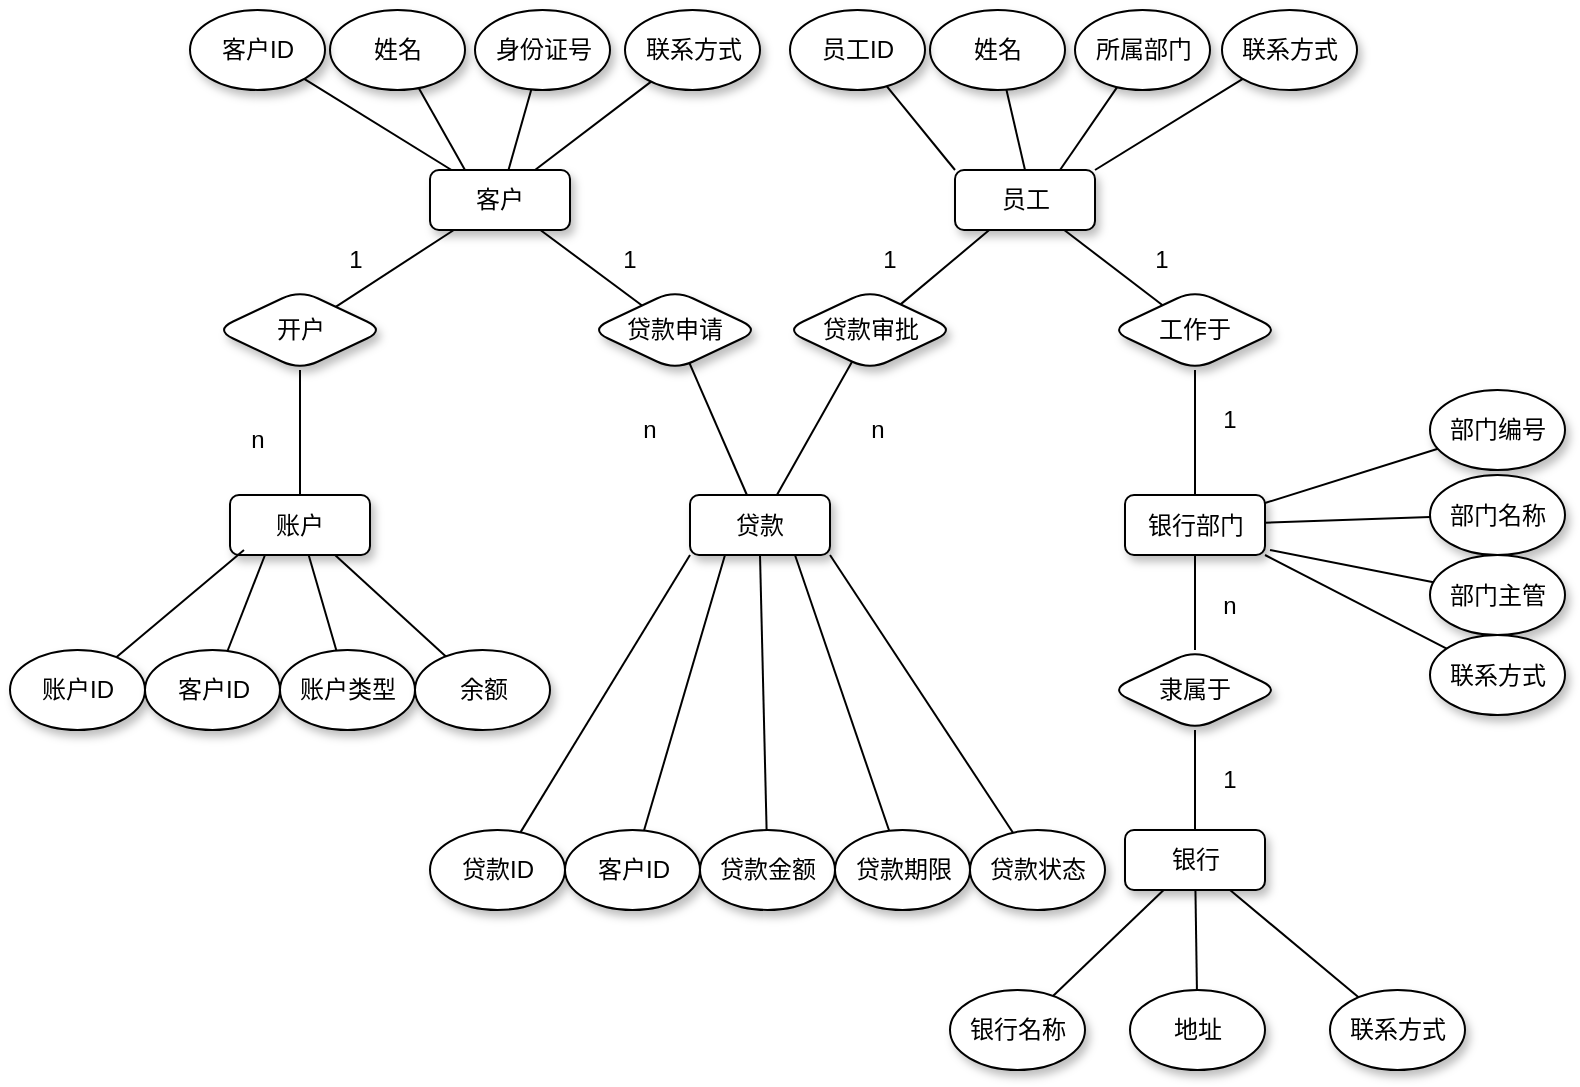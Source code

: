 <mxfile>
    <diagram id="WZQ0aDHP0Yc-spQVtL99" name="第 1 页">
        <mxGraphModel dx="1292" dy="779" grid="1" gridSize="10" guides="1" tooltips="1" connect="1" arrows="1" fold="1" page="1" pageScale="1" pageWidth="827" pageHeight="1169" math="0" shadow="0">
            <root>
                <mxCell id="0"/>
                <mxCell id="1" parent="0"/>
                <mxCell id="14" value="" style="edgeStyle=none;html=1;strokeColor=default;endArrow=none;endFill=0;rounded=1;" parent="1" source="2" target="13" edge="1">
                    <mxGeometry relative="1" as="geometry"/>
                </mxCell>
                <mxCell id="2" value="银行" style="rounded=1;whiteSpace=wrap;html=1;glass=0;shadow=1;" parent="1" vertex="1">
                    <mxGeometry x="567.5" y="530" width="70" height="30" as="geometry"/>
                </mxCell>
                <mxCell id="18" value="" style="edgeStyle=none;html=1;strokeColor=default;endArrow=none;endFill=0;rounded=1;" parent="1" source="3" target="10" edge="1">
                    <mxGeometry relative="1" as="geometry"/>
                </mxCell>
                <mxCell id="3" value="客户" style="rounded=1;whiteSpace=wrap;html=1;glass=0;shadow=1;" parent="1" vertex="1">
                    <mxGeometry x="220" y="200" width="70" height="30" as="geometry"/>
                </mxCell>
                <mxCell id="4" value="账户" style="rounded=1;whiteSpace=wrap;html=1;glass=0;shadow=1;" parent="1" vertex="1">
                    <mxGeometry x="120" y="362.5" width="70" height="30" as="geometry"/>
                </mxCell>
                <mxCell id="5" value="贷款" style="rounded=1;whiteSpace=wrap;html=1;glass=0;shadow=1;" parent="1" vertex="1">
                    <mxGeometry x="350" y="362.5" width="70" height="30" as="geometry"/>
                </mxCell>
                <mxCell id="6" value="银行部门" style="rounded=1;whiteSpace=wrap;html=1;glass=0;shadow=1;" parent="1" vertex="1">
                    <mxGeometry x="567.5" y="362.5" width="70" height="30" as="geometry"/>
                </mxCell>
                <mxCell id="21" value="" style="edgeStyle=none;html=1;strokeColor=default;endArrow=none;endFill=0;rounded=1;" parent="1" source="7" target="12" edge="1">
                    <mxGeometry relative="1" as="geometry"/>
                </mxCell>
                <mxCell id="25" value="" style="edgeStyle=none;html=1;strokeColor=default;endArrow=none;endFill=0;rounded=1;" parent="1" source="7" target="11" edge="1">
                    <mxGeometry relative="1" as="geometry"/>
                </mxCell>
                <mxCell id="7" value="员工" style="rounded=1;whiteSpace=wrap;html=1;glass=0;shadow=1;" parent="1" vertex="1">
                    <mxGeometry x="482.5" y="200" width="70" height="30" as="geometry"/>
                </mxCell>
                <mxCell id="16" value="" style="edgeStyle=none;html=1;strokeColor=default;endArrow=none;endFill=0;rounded=1;" parent="1" source="9" target="3" edge="1">
                    <mxGeometry relative="1" as="geometry"/>
                </mxCell>
                <mxCell id="17" value="" style="edgeStyle=none;html=1;strokeColor=default;endArrow=none;endFill=0;rounded=1;" parent="1" source="9" target="4" edge="1">
                    <mxGeometry relative="1" as="geometry"/>
                </mxCell>
                <mxCell id="9" value="开户&lt;span style=&quot;color: rgba(0, 0, 0, 0); font-family: monospace; font-size: 0px; text-align: start;&quot;&gt;%3CmxGraphModel%3E%3Croot%3E%3CmxCell%20id%3D%220%22%2F%3E%3CmxCell%20id%3D%221%22%20parent%3D%220%22%2F%3E%3CmxCell%20id%3D%222%22%20value%3D%22%E9%93%B6%E8%A1%8C%E9%83%A8%E9%97%A8%22%20style%3D%22rounded%3D1%3BwhiteSpace%3Dwrap%3Bhtml%3D1%3Bglass%3D0%3Bshadow%3D1%3B%22%20vertex%3D%221%22%20parent%3D%221%22%3E%3CmxGeometry%20x%3D%22320%22%20y%3D%22780%22%20width%3D%2270%22%20height%3D%2230%22%20as%3D%22geometry%22%2F%3E%3C%2FmxCell%3E%3C%2Froot%3E%3C%2FmxGraphModel%3E&lt;/span&gt;" style="rhombus;whiteSpace=wrap;html=1;rounded=1;shadow=1;glass=0;sketch=0;" parent="1" vertex="1">
                    <mxGeometry x="112.5" y="260" width="85" height="40" as="geometry"/>
                </mxCell>
                <mxCell id="19" value="" style="edgeStyle=none;html=1;strokeColor=default;endArrow=none;endFill=0;rounded=1;" parent="1" source="10" target="5" edge="1">
                    <mxGeometry relative="1" as="geometry"/>
                </mxCell>
                <mxCell id="10" value="贷款申请" style="rhombus;whiteSpace=wrap;html=1;rounded=1;shadow=1;glass=0;sketch=0;" parent="1" vertex="1">
                    <mxGeometry x="300" y="260" width="85" height="40" as="geometry"/>
                </mxCell>
                <mxCell id="28" value="" style="edgeStyle=none;html=1;strokeColor=default;endArrow=none;endFill=0;rounded=1;" parent="1" source="11" target="5" edge="1">
                    <mxGeometry relative="1" as="geometry"/>
                </mxCell>
                <mxCell id="11" value="贷款审批" style="rhombus;whiteSpace=wrap;html=1;rounded=1;shadow=1;glass=0;sketch=0;" parent="1" vertex="1">
                    <mxGeometry x="397.5" y="260" width="85" height="40" as="geometry"/>
                </mxCell>
                <mxCell id="22" value="" style="edgeStyle=none;html=1;strokeColor=default;endArrow=none;endFill=0;rounded=1;" parent="1" source="12" target="6" edge="1">
                    <mxGeometry relative="1" as="geometry"/>
                </mxCell>
                <mxCell id="12" value="工作于" style="rhombus;whiteSpace=wrap;html=1;rounded=1;shadow=1;glass=0;sketch=0;" parent="1" vertex="1">
                    <mxGeometry x="560" y="260" width="85" height="40" as="geometry"/>
                </mxCell>
                <mxCell id="15" value="" style="edgeStyle=none;html=1;strokeColor=default;endArrow=none;endFill=0;rounded=1;" parent="1" source="13" target="6" edge="1">
                    <mxGeometry relative="1" as="geometry"/>
                </mxCell>
                <mxCell id="13" value="隶属于" style="rhombus;whiteSpace=wrap;html=1;rounded=1;shadow=1;glass=0;sketch=0;" parent="1" vertex="1">
                    <mxGeometry x="560" y="440" width="85" height="40" as="geometry"/>
                </mxCell>
                <mxCell id="31" value="" style="edgeStyle=none;html=1;endArrow=none;endFill=0;" edge="1" parent="1" source="27" target="2">
                    <mxGeometry relative="1" as="geometry"/>
                </mxCell>
                <mxCell id="27" value="银行名称" style="ellipse;whiteSpace=wrap;html=1;rounded=1;shadow=1;glass=0;sketch=0;" parent="1" vertex="1">
                    <mxGeometry x="480" y="610" width="67.5" height="40" as="geometry"/>
                </mxCell>
                <mxCell id="30" value="" style="edgeStyle=none;html=1;endArrow=none;endFill=0;" edge="1" parent="1" source="29" target="2">
                    <mxGeometry relative="1" as="geometry"/>
                </mxCell>
                <mxCell id="29" value="地址" style="ellipse;whiteSpace=wrap;html=1;rounded=1;shadow=1;glass=0;sketch=0;" vertex="1" parent="1">
                    <mxGeometry x="570" y="610" width="67.5" height="40" as="geometry"/>
                </mxCell>
                <mxCell id="35" value="" style="edgeStyle=none;html=1;endArrow=none;endFill=0;" edge="1" parent="1" source="33" target="6">
                    <mxGeometry relative="1" as="geometry"/>
                </mxCell>
                <mxCell id="33" value="部门编号" style="ellipse;whiteSpace=wrap;html=1;rounded=1;shadow=1;glass=0;sketch=0;" vertex="1" parent="1">
                    <mxGeometry x="720" y="310" width="67.5" height="40" as="geometry"/>
                </mxCell>
                <mxCell id="39" value="" style="edgeStyle=none;html=1;endArrow=none;endFill=0;" edge="1" parent="1" source="36" target="6">
                    <mxGeometry relative="1" as="geometry"/>
                </mxCell>
                <mxCell id="36" value="部门名称" style="ellipse;whiteSpace=wrap;html=1;rounded=1;shadow=1;glass=0;sketch=0;" vertex="1" parent="1">
                    <mxGeometry x="720" y="352.5" width="67.5" height="40" as="geometry"/>
                </mxCell>
                <mxCell id="40" value="" style="edgeStyle=none;html=1;endArrow=none;endFill=0;" edge="1" parent="1" source="37">
                    <mxGeometry relative="1" as="geometry">
                        <mxPoint x="640" y="390" as="targetPoint"/>
                    </mxGeometry>
                </mxCell>
                <mxCell id="37" value="部门主管" style="ellipse;whiteSpace=wrap;html=1;rounded=1;shadow=1;glass=0;sketch=0;" vertex="1" parent="1">
                    <mxGeometry x="720" y="392.5" width="67.5" height="40" as="geometry"/>
                </mxCell>
                <mxCell id="49" style="edgeStyle=none;html=1;entryX=0.25;entryY=0;entryDx=0;entryDy=0;endArrow=none;endFill=0;" edge="1" parent="1" source="43" target="3">
                    <mxGeometry relative="1" as="geometry"/>
                </mxCell>
                <mxCell id="43" value="姓名" style="ellipse;whiteSpace=wrap;html=1;rounded=1;shadow=1;glass=0;sketch=0;" vertex="1" parent="1">
                    <mxGeometry x="170" y="120" width="67.5" height="40" as="geometry"/>
                </mxCell>
                <mxCell id="48" value="" style="edgeStyle=none;html=1;endArrow=none;endFill=0;" edge="1" parent="1" source="44" target="3">
                    <mxGeometry relative="1" as="geometry"/>
                </mxCell>
                <mxCell id="44" value="身份证号" style="ellipse;whiteSpace=wrap;html=1;rounded=1;shadow=1;glass=0;sketch=0;" vertex="1" parent="1">
                    <mxGeometry x="242.5" y="120" width="67.5" height="40" as="geometry"/>
                </mxCell>
                <mxCell id="50" style="edgeStyle=none;html=1;entryX=0.75;entryY=0;entryDx=0;entryDy=0;endArrow=none;endFill=0;" edge="1" parent="1" source="45" target="3">
                    <mxGeometry relative="1" as="geometry"/>
                </mxCell>
                <mxCell id="45" value="联系方式" style="ellipse;whiteSpace=wrap;html=1;rounded=1;shadow=1;glass=0;sketch=0;" vertex="1" parent="1">
                    <mxGeometry x="317.5" y="120" width="67.5" height="40" as="geometry"/>
                </mxCell>
                <mxCell id="57" style="edgeStyle=none;html=1;endArrow=none;endFill=0;" edge="1" parent="1" source="51">
                    <mxGeometry relative="1" as="geometry">
                        <mxPoint x="127" y="390" as="targetPoint"/>
                    </mxGeometry>
                </mxCell>
                <mxCell id="51" value="账户ID" style="ellipse;whiteSpace=wrap;html=1;rounded=1;shadow=1;glass=0;sketch=0;" vertex="1" parent="1">
                    <mxGeometry x="10" y="440" width="67.5" height="40" as="geometry"/>
                </mxCell>
                <mxCell id="53" style="edgeStyle=none;html=1;endArrow=none;endFill=0;" edge="1" parent="1" source="52" target="3">
                    <mxGeometry relative="1" as="geometry"/>
                </mxCell>
                <mxCell id="52" value="客户ID" style="ellipse;whiteSpace=wrap;html=1;rounded=1;shadow=1;glass=0;sketch=0;" vertex="1" parent="1">
                    <mxGeometry x="100" y="120" width="67.5" height="40" as="geometry"/>
                </mxCell>
                <mxCell id="58" style="edgeStyle=none;html=1;endArrow=none;endFill=0;entryX=0.25;entryY=1;entryDx=0;entryDy=0;" edge="1" parent="1" source="54" target="4">
                    <mxGeometry relative="1" as="geometry">
                        <mxPoint x="140" y="400" as="targetPoint"/>
                    </mxGeometry>
                </mxCell>
                <mxCell id="54" value="客户ID" style="ellipse;whiteSpace=wrap;html=1;rounded=1;shadow=1;glass=0;sketch=0;" vertex="1" parent="1">
                    <mxGeometry x="77.5" y="440" width="67.5" height="40" as="geometry"/>
                </mxCell>
                <mxCell id="59" value="" style="edgeStyle=none;html=1;endArrow=none;endFill=0;" edge="1" parent="1" source="55" target="4">
                    <mxGeometry relative="1" as="geometry"/>
                </mxCell>
                <mxCell id="55" value="账户类型" style="ellipse;whiteSpace=wrap;html=1;rounded=1;shadow=1;glass=0;sketch=0;" vertex="1" parent="1">
                    <mxGeometry x="145" y="440" width="67.5" height="40" as="geometry"/>
                </mxCell>
                <mxCell id="60" style="edgeStyle=none;html=1;entryX=0.75;entryY=1;entryDx=0;entryDy=0;endArrow=none;endFill=0;" edge="1" parent="1" source="56" target="4">
                    <mxGeometry relative="1" as="geometry"/>
                </mxCell>
                <mxCell id="56" value="余额" style="ellipse;whiteSpace=wrap;html=1;rounded=1;shadow=1;glass=0;sketch=0;" vertex="1" parent="1">
                    <mxGeometry x="212.5" y="440" width="67.5" height="40" as="geometry"/>
                </mxCell>
                <mxCell id="67" style="edgeStyle=none;html=1;endArrow=none;endFill=0;entryX=0;entryY=1;entryDx=0;entryDy=0;" edge="1" parent="1" source="62" target="5">
                    <mxGeometry relative="1" as="geometry">
                        <mxPoint x="360" y="400" as="targetPoint"/>
                    </mxGeometry>
                </mxCell>
                <mxCell id="62" value="贷款ID" style="ellipse;whiteSpace=wrap;html=1;rounded=1;shadow=1;glass=0;sketch=0;" vertex="1" parent="1">
                    <mxGeometry x="220" y="530" width="67.5" height="40" as="geometry"/>
                </mxCell>
                <mxCell id="68" style="edgeStyle=none;html=1;entryX=0.25;entryY=1;entryDx=0;entryDy=0;endArrow=none;endFill=0;" edge="1" parent="1" source="63" target="5">
                    <mxGeometry relative="1" as="geometry"/>
                </mxCell>
                <mxCell id="63" value="客户ID" style="ellipse;whiteSpace=wrap;html=1;rounded=1;shadow=1;glass=0;sketch=0;" vertex="1" parent="1">
                    <mxGeometry x="287.5" y="530" width="67.5" height="40" as="geometry"/>
                </mxCell>
                <mxCell id="69" style="edgeStyle=none;html=1;entryX=0.5;entryY=1;entryDx=0;entryDy=0;endArrow=none;endFill=0;" edge="1" parent="1" source="64" target="5">
                    <mxGeometry relative="1" as="geometry"/>
                </mxCell>
                <mxCell id="64" value="贷款金额&lt;span style=&quot;color: rgba(0, 0, 0, 0); font-family: monospace; font-size: 0px; text-align: start;&quot;&gt;%3CmxGraphModel%3E%3Croot%3E%3CmxCell%20id%3D%220%22%2F%3E%3CmxCell%20id%3D%221%22%20parent%3D%220%22%2F%3E%3CmxCell%20id%3D%222%22%20value%3D%22%E8%B4%A6%E6%88%B7%E7%B1%BB%E5%9E%8B%22%20style%3D%22ellipse%3BwhiteSpace%3Dwrap%3Bhtml%3D1%3Brounded%3D1%3Bshadow%3D1%3Bglass%3D0%3Bsketch%3D0%3B%22%20vertex%3D%221%22%20parent%3D%221%22%3E%3CmxGeometry%20x%3D%22145%22%20y%3D%22440%22%20width%3D%2267.5%22%20height%3D%2240%22%20as%3D%22geometry%22%2F%3E%3C%2FmxCell%3E%3C%2Froot%3E%3C%2FmxGraphModel%3E&lt;/span&gt;" style="ellipse;whiteSpace=wrap;html=1;rounded=1;shadow=1;glass=0;sketch=0;" vertex="1" parent="1">
                    <mxGeometry x="355" y="530" width="67.5" height="40" as="geometry"/>
                </mxCell>
                <mxCell id="70" style="edgeStyle=none;html=1;entryX=0.75;entryY=1;entryDx=0;entryDy=0;endArrow=none;endFill=0;" edge="1" parent="1" source="65" target="5">
                    <mxGeometry relative="1" as="geometry"/>
                </mxCell>
                <mxCell id="65" value="贷款期限" style="ellipse;whiteSpace=wrap;html=1;rounded=1;shadow=1;glass=0;sketch=0;" vertex="1" parent="1">
                    <mxGeometry x="422.5" y="530" width="67.5" height="40" as="geometry"/>
                </mxCell>
                <mxCell id="71" style="edgeStyle=none;html=1;entryX=1;entryY=1;entryDx=0;entryDy=0;endArrow=none;endFill=0;" edge="1" parent="1" source="66" target="5">
                    <mxGeometry relative="1" as="geometry"/>
                </mxCell>
                <mxCell id="66" value="贷款状态" style="ellipse;whiteSpace=wrap;html=1;rounded=1;shadow=1;glass=0;sketch=0;" vertex="1" parent="1">
                    <mxGeometry x="490" y="530" width="67.5" height="40" as="geometry"/>
                </mxCell>
                <mxCell id="73" style="edgeStyle=none;html=1;entryX=0.75;entryY=1;entryDx=0;entryDy=0;endArrow=none;endFill=0;" edge="1" parent="1" source="72" target="2">
                    <mxGeometry relative="1" as="geometry"/>
                </mxCell>
                <mxCell id="72" value="联系方式" style="ellipse;whiteSpace=wrap;html=1;rounded=1;shadow=1;glass=0;sketch=0;" vertex="1" parent="1">
                    <mxGeometry x="670" y="610" width="67.5" height="40" as="geometry"/>
                </mxCell>
                <mxCell id="75" style="edgeStyle=none;html=1;entryX=1;entryY=1;entryDx=0;entryDy=0;endArrow=none;endFill=0;" edge="1" parent="1" source="74" target="6">
                    <mxGeometry relative="1" as="geometry"/>
                </mxCell>
                <mxCell id="74" value="联系方式" style="ellipse;whiteSpace=wrap;html=1;rounded=1;shadow=1;glass=0;sketch=0;" vertex="1" parent="1">
                    <mxGeometry x="720" y="432.5" width="67.5" height="40" as="geometry"/>
                </mxCell>
                <mxCell id="81" style="edgeStyle=none;html=1;entryX=0.5;entryY=0;entryDx=0;entryDy=0;endArrow=none;endFill=0;" edge="1" parent="1" source="76" target="7">
                    <mxGeometry relative="1" as="geometry"/>
                </mxCell>
                <mxCell id="76" value="姓名" style="ellipse;whiteSpace=wrap;html=1;rounded=1;shadow=1;glass=0;sketch=0;" vertex="1" parent="1">
                    <mxGeometry x="470" y="120" width="67.5" height="40" as="geometry"/>
                </mxCell>
                <mxCell id="82" style="edgeStyle=none;html=1;entryX=0.75;entryY=0;entryDx=0;entryDy=0;endArrow=none;endFill=0;" edge="1" parent="1" source="77" target="7">
                    <mxGeometry relative="1" as="geometry"/>
                </mxCell>
                <mxCell id="77" value="所属部门" style="ellipse;whiteSpace=wrap;html=1;rounded=1;shadow=1;glass=0;sketch=0;" vertex="1" parent="1">
                    <mxGeometry x="542.5" y="120" width="67.5" height="40" as="geometry"/>
                </mxCell>
                <mxCell id="83" style="edgeStyle=none;html=1;entryX=1;entryY=0;entryDx=0;entryDy=0;endArrow=none;endFill=0;" edge="1" parent="1" source="78" target="7">
                    <mxGeometry relative="1" as="geometry"/>
                </mxCell>
                <mxCell id="78" value="联系方式" style="ellipse;whiteSpace=wrap;html=1;rounded=1;shadow=1;glass=0;sketch=0;" vertex="1" parent="1">
                    <mxGeometry x="616" y="120" width="67.5" height="40" as="geometry"/>
                </mxCell>
                <mxCell id="80" style="edgeStyle=none;html=1;entryX=0;entryY=0;entryDx=0;entryDy=0;endArrow=none;endFill=0;" edge="1" parent="1" source="79" target="7">
                    <mxGeometry relative="1" as="geometry"/>
                </mxCell>
                <mxCell id="79" value="员工ID" style="ellipse;whiteSpace=wrap;html=1;rounded=1;shadow=1;glass=0;sketch=0;" vertex="1" parent="1">
                    <mxGeometry x="400" y="120" width="67.5" height="40" as="geometry"/>
                </mxCell>
                <mxCell id="84" value="1" style="text;html=1;strokeColor=none;fillColor=none;align=center;verticalAlign=middle;whiteSpace=wrap;rounded=0;" vertex="1" parent="1">
                    <mxGeometry x="152.5" y="230" width="60" height="30" as="geometry"/>
                </mxCell>
                <mxCell id="85" value="n" style="text;html=1;strokeColor=none;fillColor=none;align=center;verticalAlign=middle;whiteSpace=wrap;rounded=0;" vertex="1" parent="1">
                    <mxGeometry x="103.75" y="320" width="60" height="30" as="geometry"/>
                </mxCell>
                <mxCell id="87" value="1" style="text;html=1;strokeColor=none;fillColor=none;align=center;verticalAlign=middle;whiteSpace=wrap;rounded=0;" vertex="1" parent="1">
                    <mxGeometry x="290" y="230" width="60" height="30" as="geometry"/>
                </mxCell>
                <mxCell id="88" value="n" style="text;html=1;strokeColor=none;fillColor=none;align=center;verticalAlign=middle;whiteSpace=wrap;rounded=0;" vertex="1" parent="1">
                    <mxGeometry x="300" y="315" width="60" height="30" as="geometry"/>
                </mxCell>
                <mxCell id="89" value="1" style="text;html=1;strokeColor=none;fillColor=none;align=center;verticalAlign=middle;whiteSpace=wrap;rounded=0;" vertex="1" parent="1">
                    <mxGeometry x="420" y="230" width="60" height="30" as="geometry"/>
                </mxCell>
                <mxCell id="90" value="1" style="text;html=1;strokeColor=none;fillColor=none;align=center;verticalAlign=middle;whiteSpace=wrap;rounded=0;" vertex="1" parent="1">
                    <mxGeometry x="556" y="230" width="60" height="30" as="geometry"/>
                </mxCell>
                <mxCell id="91" value="1" style="text;html=1;strokeColor=none;fillColor=none;align=center;verticalAlign=middle;whiteSpace=wrap;rounded=0;" vertex="1" parent="1">
                    <mxGeometry x="590" y="310" width="60" height="30" as="geometry"/>
                </mxCell>
                <mxCell id="92" value="1" style="text;html=1;strokeColor=none;fillColor=none;align=center;verticalAlign=middle;whiteSpace=wrap;rounded=0;" vertex="1" parent="1">
                    <mxGeometry x="590" y="490" width="60" height="30" as="geometry"/>
                </mxCell>
                <mxCell id="93" value="n" style="text;html=1;strokeColor=none;fillColor=none;align=center;verticalAlign=middle;whiteSpace=wrap;rounded=0;" vertex="1" parent="1">
                    <mxGeometry x="414" y="315" width="60" height="30" as="geometry"/>
                </mxCell>
                <mxCell id="94" value="n" style="text;html=1;strokeColor=none;fillColor=none;align=center;verticalAlign=middle;whiteSpace=wrap;rounded=0;" vertex="1" parent="1">
                    <mxGeometry x="590" y="402.5" width="60" height="30" as="geometry"/>
                </mxCell>
            </root>
        </mxGraphModel>
    </diagram>
</mxfile>